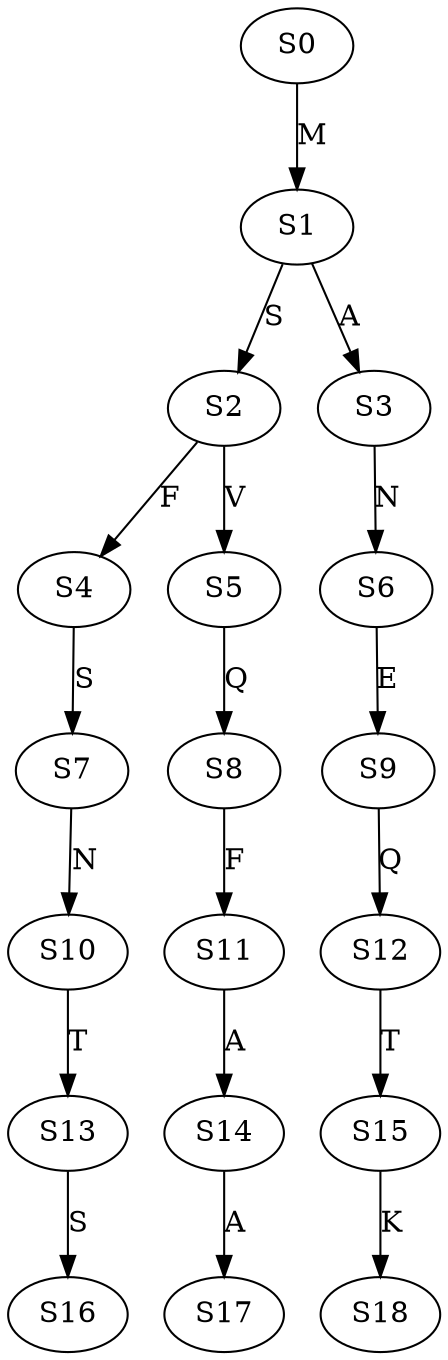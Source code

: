 strict digraph  {
	S0 -> S1 [ label = M ];
	S1 -> S2 [ label = S ];
	S1 -> S3 [ label = A ];
	S2 -> S4 [ label = F ];
	S2 -> S5 [ label = V ];
	S3 -> S6 [ label = N ];
	S4 -> S7 [ label = S ];
	S5 -> S8 [ label = Q ];
	S6 -> S9 [ label = E ];
	S7 -> S10 [ label = N ];
	S8 -> S11 [ label = F ];
	S9 -> S12 [ label = Q ];
	S10 -> S13 [ label = T ];
	S11 -> S14 [ label = A ];
	S12 -> S15 [ label = T ];
	S13 -> S16 [ label = S ];
	S14 -> S17 [ label = A ];
	S15 -> S18 [ label = K ];
}
